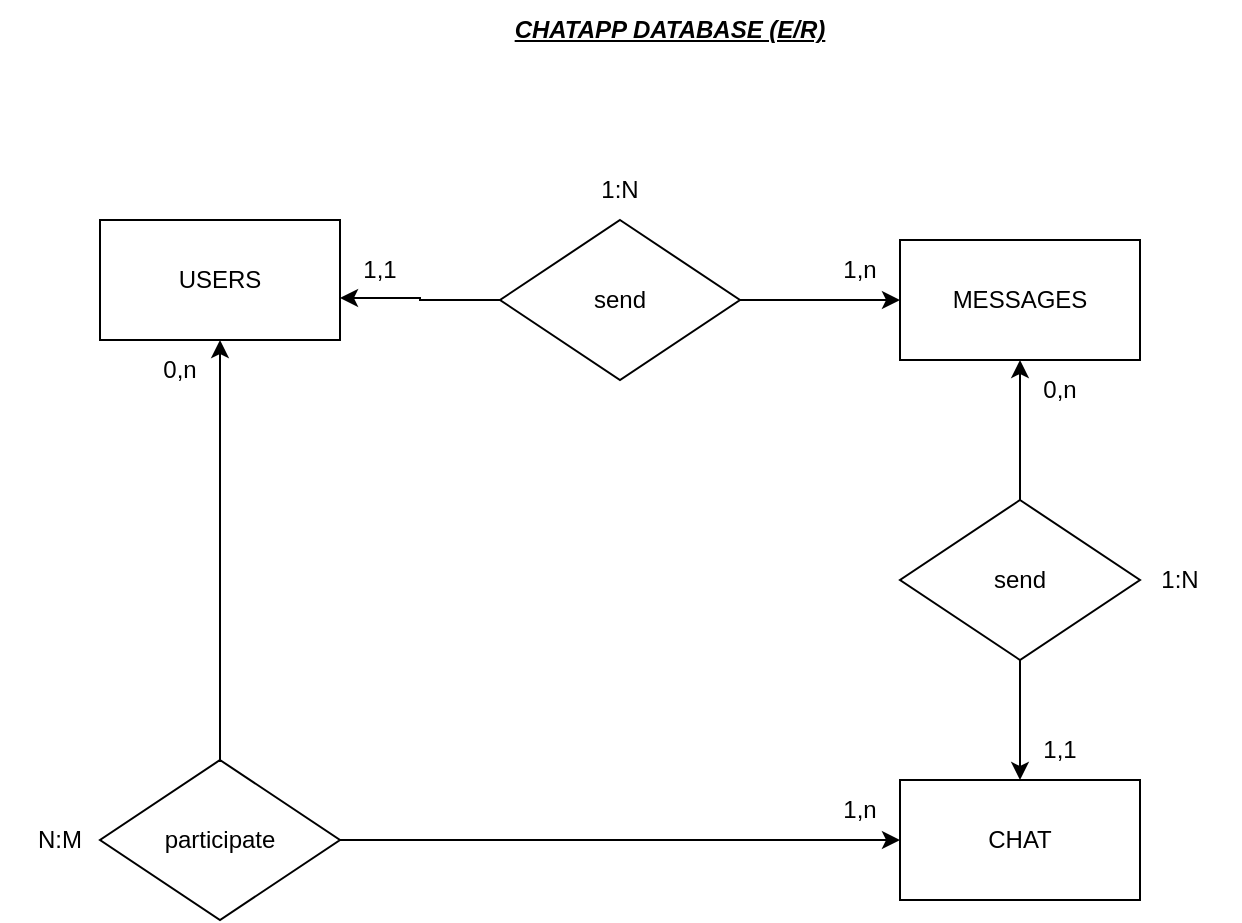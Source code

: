 <mxfile version="15.5.0" type="device"><diagram id="DjC7tca63gXXiNsC7LRD" name="Page-1"><mxGraphModel dx="1056" dy="339" grid="1" gridSize="10" guides="1" tooltips="1" connect="1" arrows="1" fold="1" page="1" pageScale="1" pageWidth="827" pageHeight="1169" math="0" shadow="0"><root><mxCell id="0"/><mxCell id="1" parent="0"/><mxCell id="L1fNOC36_ePac7yg5zYr-1" value="USERS" style="rounded=0;whiteSpace=wrap;html=1;" vertex="1" parent="1"><mxGeometry x="129" y="160" width="120" height="60" as="geometry"/></mxCell><mxCell id="L1fNOC36_ePac7yg5zYr-2" value="MESSAGES" style="rounded=0;whiteSpace=wrap;html=1;" vertex="1" parent="1"><mxGeometry x="529" y="170" width="120" height="60" as="geometry"/></mxCell><mxCell id="L1fNOC36_ePac7yg5zYr-3" value="CHAT" style="rounded=0;whiteSpace=wrap;html=1;" vertex="1" parent="1"><mxGeometry x="529" y="440" width="120" height="60" as="geometry"/></mxCell><mxCell id="L1fNOC36_ePac7yg5zYr-5" style="edgeStyle=orthogonalEdgeStyle;rounded=0;orthogonalLoop=1;jettySize=auto;html=1;exitX=0;exitY=0.5;exitDx=0;exitDy=0;entryX=1;entryY=0.65;entryDx=0;entryDy=0;entryPerimeter=0;" edge="1" parent="1" source="L1fNOC36_ePac7yg5zYr-4" target="L1fNOC36_ePac7yg5zYr-1"><mxGeometry relative="1" as="geometry"/></mxCell><mxCell id="L1fNOC36_ePac7yg5zYr-6" style="edgeStyle=orthogonalEdgeStyle;rounded=0;orthogonalLoop=1;jettySize=auto;html=1;exitX=1;exitY=0.5;exitDx=0;exitDy=0;entryX=0;entryY=0.5;entryDx=0;entryDy=0;" edge="1" parent="1" source="L1fNOC36_ePac7yg5zYr-4" target="L1fNOC36_ePac7yg5zYr-2"><mxGeometry relative="1" as="geometry"/></mxCell><mxCell id="L1fNOC36_ePac7yg5zYr-4" value="send" style="rhombus;whiteSpace=wrap;html=1;" vertex="1" parent="1"><mxGeometry x="329" y="160" width="120" height="80" as="geometry"/></mxCell><mxCell id="L1fNOC36_ePac7yg5zYr-8" style="edgeStyle=orthogonalEdgeStyle;rounded=0;orthogonalLoop=1;jettySize=auto;html=1;exitX=0.5;exitY=0;exitDx=0;exitDy=0;entryX=0.5;entryY=1;entryDx=0;entryDy=0;" edge="1" parent="1" source="L1fNOC36_ePac7yg5zYr-7" target="L1fNOC36_ePac7yg5zYr-2"><mxGeometry relative="1" as="geometry"/></mxCell><mxCell id="L1fNOC36_ePac7yg5zYr-9" style="edgeStyle=orthogonalEdgeStyle;rounded=0;orthogonalLoop=1;jettySize=auto;html=1;exitX=0.5;exitY=1;exitDx=0;exitDy=0;" edge="1" parent="1" source="L1fNOC36_ePac7yg5zYr-7" target="L1fNOC36_ePac7yg5zYr-3"><mxGeometry relative="1" as="geometry"/></mxCell><mxCell id="L1fNOC36_ePac7yg5zYr-7" value="send" style="rhombus;whiteSpace=wrap;html=1;" vertex="1" parent="1"><mxGeometry x="529" y="300" width="120" height="80" as="geometry"/></mxCell><mxCell id="L1fNOC36_ePac7yg5zYr-11" style="edgeStyle=orthogonalEdgeStyle;rounded=0;orthogonalLoop=1;jettySize=auto;html=1;exitX=1;exitY=0.5;exitDx=0;exitDy=0;" edge="1" parent="1" source="L1fNOC36_ePac7yg5zYr-10" target="L1fNOC36_ePac7yg5zYr-3"><mxGeometry relative="1" as="geometry"/></mxCell><mxCell id="L1fNOC36_ePac7yg5zYr-12" style="edgeStyle=orthogonalEdgeStyle;rounded=0;orthogonalLoop=1;jettySize=auto;html=1;exitX=0.5;exitY=0;exitDx=0;exitDy=0;entryX=0.5;entryY=1;entryDx=0;entryDy=0;" edge="1" parent="1" source="L1fNOC36_ePac7yg5zYr-10" target="L1fNOC36_ePac7yg5zYr-1"><mxGeometry relative="1" as="geometry"/></mxCell><mxCell id="L1fNOC36_ePac7yg5zYr-10" value="participate" style="rhombus;whiteSpace=wrap;html=1;" vertex="1" parent="1"><mxGeometry x="129" y="430" width="120" height="80" as="geometry"/></mxCell><mxCell id="L1fNOC36_ePac7yg5zYr-13" value="1,1" style="text;html=1;strokeColor=none;fillColor=none;align=center;verticalAlign=middle;whiteSpace=wrap;rounded=0;" vertex="1" parent="1"><mxGeometry x="239" y="170" width="60" height="30" as="geometry"/></mxCell><mxCell id="L1fNOC36_ePac7yg5zYr-14" value="1,n" style="text;html=1;strokeColor=none;fillColor=none;align=center;verticalAlign=middle;whiteSpace=wrap;rounded=0;" vertex="1" parent="1"><mxGeometry x="479" y="170" width="60" height="30" as="geometry"/></mxCell><mxCell id="L1fNOC36_ePac7yg5zYr-15" value="1:N" style="text;html=1;strokeColor=none;fillColor=none;align=center;verticalAlign=middle;whiteSpace=wrap;rounded=0;" vertex="1" parent="1"><mxGeometry x="359" y="130" width="60" height="30" as="geometry"/></mxCell><mxCell id="L1fNOC36_ePac7yg5zYr-16" value="0,n" style="text;html=1;strokeColor=none;fillColor=none;align=center;verticalAlign=middle;whiteSpace=wrap;rounded=0;" vertex="1" parent="1"><mxGeometry x="579" y="230" width="60" height="30" as="geometry"/></mxCell><mxCell id="L1fNOC36_ePac7yg5zYr-17" value="1,1" style="text;html=1;strokeColor=none;fillColor=none;align=center;verticalAlign=middle;whiteSpace=wrap;rounded=0;" vertex="1" parent="1"><mxGeometry x="579" y="410" width="60" height="30" as="geometry"/></mxCell><mxCell id="L1fNOC36_ePac7yg5zYr-18" value="1:N" style="text;html=1;strokeColor=none;fillColor=none;align=center;verticalAlign=middle;whiteSpace=wrap;rounded=0;" vertex="1" parent="1"><mxGeometry x="639" y="325" width="60" height="30" as="geometry"/></mxCell><mxCell id="L1fNOC36_ePac7yg5zYr-19" value="1,n" style="text;html=1;strokeColor=none;fillColor=none;align=center;verticalAlign=middle;whiteSpace=wrap;rounded=0;" vertex="1" parent="1"><mxGeometry x="479" y="440" width="60" height="30" as="geometry"/></mxCell><mxCell id="L1fNOC36_ePac7yg5zYr-20" value="0,n" style="text;html=1;strokeColor=none;fillColor=none;align=center;verticalAlign=middle;whiteSpace=wrap;rounded=0;" vertex="1" parent="1"><mxGeometry x="139" y="220" width="60" height="30" as="geometry"/></mxCell><mxCell id="L1fNOC36_ePac7yg5zYr-21" value="N:M" style="text;html=1;strokeColor=none;fillColor=none;align=center;verticalAlign=middle;whiteSpace=wrap;rounded=0;" vertex="1" parent="1"><mxGeometry x="79" y="455" width="60" height="30" as="geometry"/></mxCell><mxCell id="L1fNOC36_ePac7yg5zYr-23" value="&lt;b&gt;&lt;i&gt;&lt;u&gt;CHATAPP DATABASE (E/R)&lt;/u&gt;&lt;/i&gt;&lt;/b&gt;" style="text;html=1;strokeColor=none;fillColor=none;align=center;verticalAlign=middle;whiteSpace=wrap;rounded=0;" vertex="1" parent="1"><mxGeometry x="309" y="50" width="210" height="30" as="geometry"/></mxCell></root></mxGraphModel></diagram></mxfile>